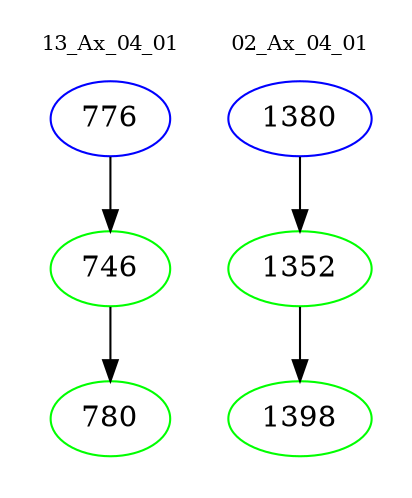 digraph{
subgraph cluster_0 {
color = white
label = "13_Ax_04_01";
fontsize=10;
T0_776 [label="776", color="blue"]
T0_776 -> T0_746 [color="black"]
T0_746 [label="746", color="green"]
T0_746 -> T0_780 [color="black"]
T0_780 [label="780", color="green"]
}
subgraph cluster_1 {
color = white
label = "02_Ax_04_01";
fontsize=10;
T1_1380 [label="1380", color="blue"]
T1_1380 -> T1_1352 [color="black"]
T1_1352 [label="1352", color="green"]
T1_1352 -> T1_1398 [color="black"]
T1_1398 [label="1398", color="green"]
}
}
